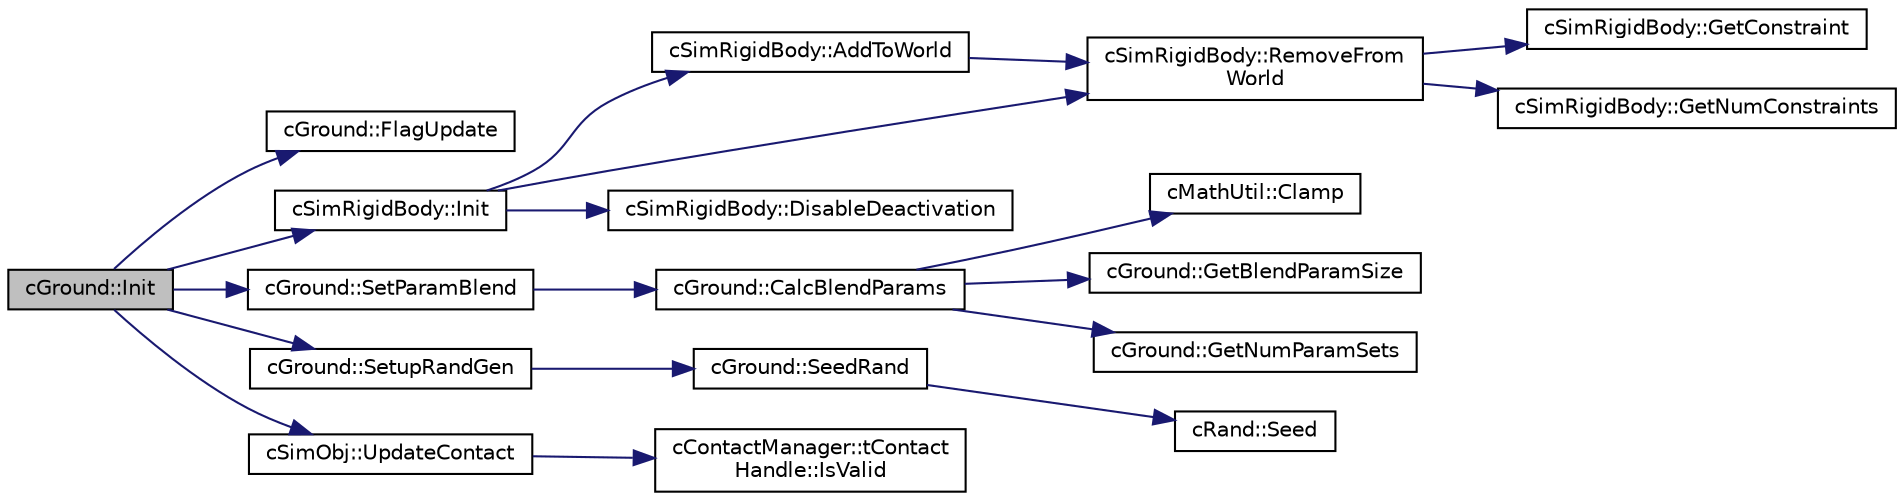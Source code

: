 digraph "cGround::Init"
{
 // LATEX_PDF_SIZE
  edge [fontname="Helvetica",fontsize="10",labelfontname="Helvetica",labelfontsize="10"];
  node [fontname="Helvetica",fontsize="10",shape=record];
  rankdir="LR";
  Node1 [label="cGround::Init",height=0.2,width=0.4,color="black", fillcolor="grey75", style="filled", fontcolor="black",tooltip=" "];
  Node1 -> Node2 [color="midnightblue",fontsize="10",style="solid",fontname="Helvetica"];
  Node2 [label="cGround::FlagUpdate",height=0.2,width=0.4,color="black", fillcolor="white", style="filled",URL="$classc_ground.html#a313d6781fcc288e1aeb8c77faa6e86b1",tooltip=" "];
  Node1 -> Node3 [color="midnightblue",fontsize="10",style="solid",fontname="Helvetica"];
  Node3 [label="cSimRigidBody::Init",height=0.2,width=0.4,color="black", fillcolor="white", style="filled",URL="$classc_sim_rigid_body.html#a95980d6c8ead34d67b80ddd7ab5afba7",tooltip=" "];
  Node3 -> Node4 [color="midnightblue",fontsize="10",style="solid",fontname="Helvetica"];
  Node4 [label="cSimRigidBody::AddToWorld",height=0.2,width=0.4,color="black", fillcolor="white", style="filled",URL="$classc_sim_rigid_body.html#a565ea788322d2c90ab068f7f847d031c",tooltip=" "];
  Node4 -> Node5 [color="midnightblue",fontsize="10",style="solid",fontname="Helvetica"];
  Node5 [label="cSimRigidBody::RemoveFrom\lWorld",height=0.2,width=0.4,color="black", fillcolor="white", style="filled",URL="$classc_sim_rigid_body.html#a008cd6068cb655d2c5e041cd27f4dcdf",tooltip=" "];
  Node5 -> Node6 [color="midnightblue",fontsize="10",style="solid",fontname="Helvetica"];
  Node6 [label="cSimRigidBody::GetConstraint",height=0.2,width=0.4,color="black", fillcolor="white", style="filled",URL="$classc_sim_rigid_body.html#aebee1c84b878ee2d84d7413adcc24eb0",tooltip=" "];
  Node5 -> Node7 [color="midnightblue",fontsize="10",style="solid",fontname="Helvetica"];
  Node7 [label="cSimRigidBody::GetNumConstraints",height=0.2,width=0.4,color="black", fillcolor="white", style="filled",URL="$classc_sim_rigid_body.html#acaabab2e5a197cd1c7d962c46e82c43a",tooltip=" "];
  Node3 -> Node8 [color="midnightblue",fontsize="10",style="solid",fontname="Helvetica"];
  Node8 [label="cSimRigidBody::DisableDeactivation",height=0.2,width=0.4,color="black", fillcolor="white", style="filled",URL="$classc_sim_rigid_body.html#a9f97dbdd041635f56e07821bf78be597",tooltip=" "];
  Node3 -> Node5 [color="midnightblue",fontsize="10",style="solid",fontname="Helvetica"];
  Node1 -> Node9 [color="midnightblue",fontsize="10",style="solid",fontname="Helvetica"];
  Node9 [label="cGround::SetParamBlend",height=0.2,width=0.4,color="black", fillcolor="white", style="filled",URL="$classc_ground.html#a7a258e3aefa061a9d2a9026a74759815",tooltip=" "];
  Node9 -> Node10 [color="midnightblue",fontsize="10",style="solid",fontname="Helvetica"];
  Node10 [label="cGround::CalcBlendParams",height=0.2,width=0.4,color="black", fillcolor="white", style="filled",URL="$classc_ground.html#adfe73bc9ca345bc3a22e9e70b20a083b",tooltip=" "];
  Node10 -> Node11 [color="midnightblue",fontsize="10",style="solid",fontname="Helvetica"];
  Node11 [label="cMathUtil::Clamp",height=0.2,width=0.4,color="black", fillcolor="white", style="filled",URL="$classc_math_util.html#ac7702e2a05013616d11f03619d9b4f1e",tooltip=" "];
  Node10 -> Node12 [color="midnightblue",fontsize="10",style="solid",fontname="Helvetica"];
  Node12 [label="cGround::GetBlendParamSize",height=0.2,width=0.4,color="black", fillcolor="white", style="filled",URL="$classc_ground.html#a1b89c82bf1623df4fe514e78a257f231",tooltip=" "];
  Node10 -> Node13 [color="midnightblue",fontsize="10",style="solid",fontname="Helvetica"];
  Node13 [label="cGround::GetNumParamSets",height=0.2,width=0.4,color="black", fillcolor="white", style="filled",URL="$classc_ground.html#a0000dcb290a81acf22748e23f1a31b51",tooltip=" "];
  Node1 -> Node14 [color="midnightblue",fontsize="10",style="solid",fontname="Helvetica"];
  Node14 [label="cGround::SetupRandGen",height=0.2,width=0.4,color="black", fillcolor="white", style="filled",URL="$classc_ground.html#a8ae0a69c08f3b190cd6f65c4c7af4098",tooltip=" "];
  Node14 -> Node15 [color="midnightblue",fontsize="10",style="solid",fontname="Helvetica"];
  Node15 [label="cGround::SeedRand",height=0.2,width=0.4,color="black", fillcolor="white", style="filled",URL="$classc_ground.html#a9a50f898d1745907dacd9c07e068ab62",tooltip=" "];
  Node15 -> Node16 [color="midnightblue",fontsize="10",style="solid",fontname="Helvetica"];
  Node16 [label="cRand::Seed",height=0.2,width=0.4,color="black", fillcolor="white", style="filled",URL="$classc_rand.html#af63e3f8fcdc4796655dc6780b5a90b85",tooltip=" "];
  Node1 -> Node17 [color="midnightblue",fontsize="10",style="solid",fontname="Helvetica"];
  Node17 [label="cSimObj::UpdateContact",height=0.2,width=0.4,color="black", fillcolor="white", style="filled",URL="$classc_sim_obj.html#ac92c1f451c2167ae8d7204343265a0da",tooltip=" "];
  Node17 -> Node18 [color="midnightblue",fontsize="10",style="solid",fontname="Helvetica"];
  Node18 [label="cContactManager::tContact\lHandle::IsValid",height=0.2,width=0.4,color="black", fillcolor="white", style="filled",URL="$structc_contact_manager_1_1t_contact_handle.html#afd6ffbefcc75d7e8a81f509497f1f541",tooltip=" "];
}
